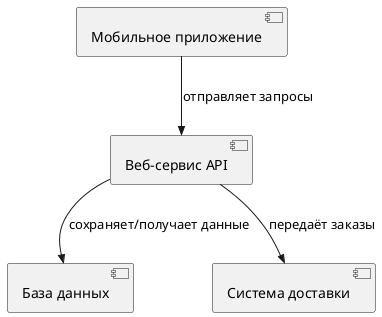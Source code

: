 @startuml
'Диаграмма компонентов — архитектура системы'
component "Мобильное приложение"
component "Веб-сервис API"
component "База данных"
component "Система доставки"
"Мобильное приложение" -->> "Веб-сервис API" : отправляет запросы
"Веб-сервис API" -->> "База данных" : сохраняет/получает данные
"Веб-сервис API" -->> "Система доставки" : передаёт заказы
@enduml
